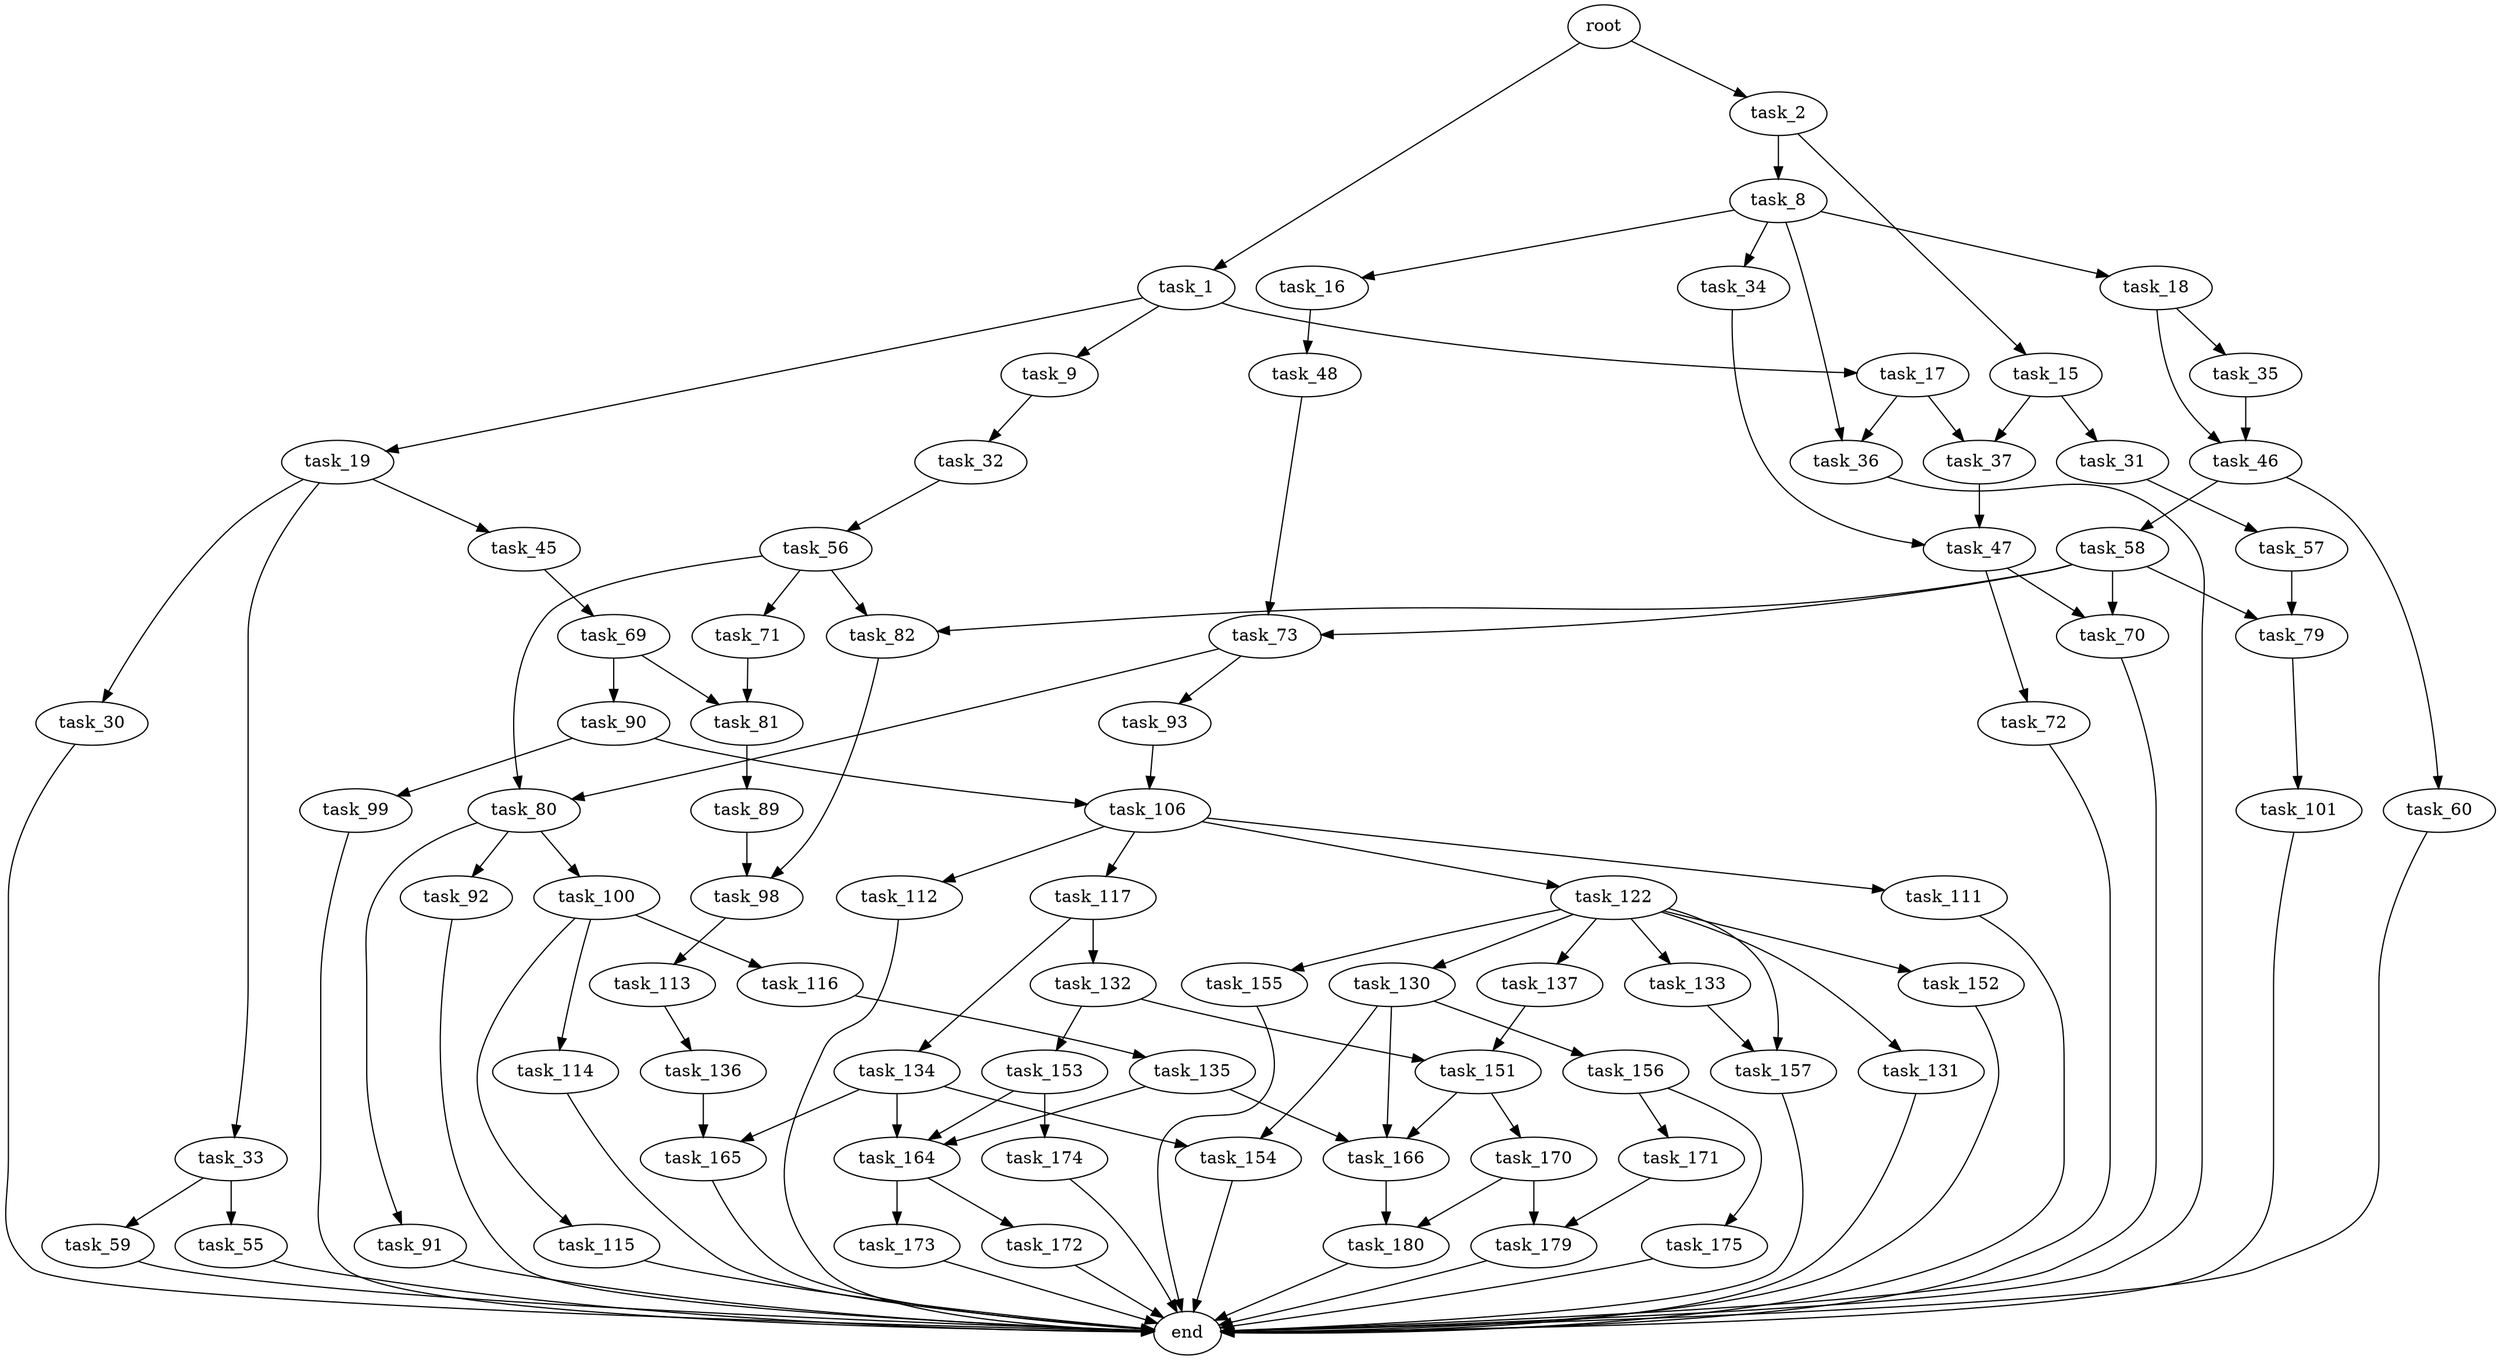 digraph G {
  root [size="0.000000"];
  task_1 [size="84024783461.000000"];
  task_2 [size="68719476736.000000"];
  task_9 [size="1915020635.000000"];
  task_17 [size="14160215808.000000"];
  task_19 [size="782757789696.000000"];
  task_8 [size="11803175169.000000"];
  task_15 [size="6564557654.000000"];
  task_16 [size="23931639757.000000"];
  task_18 [size="28961848752.000000"];
  task_34 [size="700670431763.000000"];
  task_36 [size="89125224660.000000"];
  task_32 [size="20089645027.000000"];
  task_31 [size="68719476736.000000"];
  task_37 [size="368293445632.000000"];
  task_48 [size="175104108556.000000"];
  task_35 [size="204486444533.000000"];
  task_46 [size="231928233984.000000"];
  task_30 [size="28499818776.000000"];
  task_33 [size="68719476736.000000"];
  task_45 [size="134217728000.000000"];
  end [size="0.000000"];
  task_57 [size="7626481556.000000"];
  task_56 [size="8589934592.000000"];
  task_55 [size="30535365522.000000"];
  task_59 [size="228149148408.000000"];
  task_47 [size="28991029248.000000"];
  task_69 [size="8589934592.000000"];
  task_58 [size="727870824597.000000"];
  task_60 [size="16119292488.000000"];
  task_70 [size="782757789696.000000"];
  task_72 [size="10938872277.000000"];
  task_73 [size="515294251742.000000"];
  task_71 [size="782757789696.000000"];
  task_80 [size="231928233984.000000"];
  task_82 [size="231928233984.000000"];
  task_79 [size="68719476736.000000"];
  task_81 [size="1073741824000.000000"];
  task_90 [size="560400312798.000000"];
  task_93 [size="549755813888.000000"];
  task_101 [size="231928233984.000000"];
  task_91 [size="68719476736.000000"];
  task_92 [size="68719476736.000000"];
  task_100 [size="271577247640.000000"];
  task_89 [size="134217728000.000000"];
  task_98 [size="564109669992.000000"];
  task_99 [size="98486994188.000000"];
  task_106 [size="92023144104.000000"];
  task_113 [size="284434046548.000000"];
  task_114 [size="237192147798.000000"];
  task_115 [size="8589934592.000000"];
  task_116 [size="32871337062.000000"];
  task_111 [size="368293445632.000000"];
  task_112 [size="9532431171.000000"];
  task_117 [size="8882251775.000000"];
  task_122 [size="545586927279.000000"];
  task_136 [size="8589934592.000000"];
  task_135 [size="1167458382.000000"];
  task_132 [size="782757789696.000000"];
  task_134 [size="368293445632.000000"];
  task_130 [size="1073741824000.000000"];
  task_131 [size="395812912921.000000"];
  task_133 [size="8589934592.000000"];
  task_137 [size="298576016492.000000"];
  task_152 [size="966568328.000000"];
  task_155 [size="782757789696.000000"];
  task_157 [size="1394203226724.000000"];
  task_154 [size="125173644144.000000"];
  task_156 [size="65621881190.000000"];
  task_166 [size="1654091822.000000"];
  task_151 [size="164503356016.000000"];
  task_153 [size="1977623565.000000"];
  task_164 [size="36455345288.000000"];
  task_165 [size="68719476736.000000"];
  task_170 [size="150245607732.000000"];
  task_174 [size="1073741824000.000000"];
  task_171 [size="226355787050.000000"];
  task_175 [size="317984987120.000000"];
  task_172 [size="14870005714.000000"];
  task_173 [size="967260736663.000000"];
  task_180 [size="661366174396.000000"];
  task_179 [size="368293445632.000000"];

  root -> task_1 [size="1.000000"];
  root -> task_2 [size="1.000000"];
  task_1 -> task_9 [size="301989888.000000"];
  task_1 -> task_17 [size="301989888.000000"];
  task_1 -> task_19 [size="301989888.000000"];
  task_2 -> task_8 [size="134217728.000000"];
  task_2 -> task_15 [size="134217728.000000"];
  task_9 -> task_32 [size="33554432.000000"];
  task_17 -> task_36 [size="536870912.000000"];
  task_17 -> task_37 [size="536870912.000000"];
  task_19 -> task_30 [size="679477248.000000"];
  task_19 -> task_33 [size="679477248.000000"];
  task_19 -> task_45 [size="679477248.000000"];
  task_8 -> task_16 [size="411041792.000000"];
  task_8 -> task_18 [size="411041792.000000"];
  task_8 -> task_34 [size="411041792.000000"];
  task_8 -> task_36 [size="411041792.000000"];
  task_15 -> task_31 [size="134217728.000000"];
  task_15 -> task_37 [size="134217728.000000"];
  task_16 -> task_48 [size="33554432.000000"];
  task_18 -> task_35 [size="536870912.000000"];
  task_18 -> task_46 [size="536870912.000000"];
  task_34 -> task_47 [size="679477248.000000"];
  task_36 -> end [size="1.000000"];
  task_32 -> task_56 [size="411041792.000000"];
  task_31 -> task_57 [size="134217728.000000"];
  task_37 -> task_47 [size="411041792.000000"];
  task_48 -> task_73 [size="536870912.000000"];
  task_35 -> task_46 [size="679477248.000000"];
  task_46 -> task_58 [size="301989888.000000"];
  task_46 -> task_60 [size="301989888.000000"];
  task_30 -> end [size="1.000000"];
  task_33 -> task_55 [size="134217728.000000"];
  task_33 -> task_59 [size="134217728.000000"];
  task_45 -> task_69 [size="209715200.000000"];
  task_57 -> task_79 [size="134217728.000000"];
  task_56 -> task_71 [size="33554432.000000"];
  task_56 -> task_80 [size="33554432.000000"];
  task_56 -> task_82 [size="33554432.000000"];
  task_55 -> end [size="1.000000"];
  task_59 -> end [size="1.000000"];
  task_47 -> task_70 [size="75497472.000000"];
  task_47 -> task_72 [size="75497472.000000"];
  task_69 -> task_81 [size="33554432.000000"];
  task_69 -> task_90 [size="33554432.000000"];
  task_58 -> task_70 [size="679477248.000000"];
  task_58 -> task_73 [size="679477248.000000"];
  task_58 -> task_79 [size="679477248.000000"];
  task_58 -> task_82 [size="679477248.000000"];
  task_60 -> end [size="1.000000"];
  task_70 -> end [size="1.000000"];
  task_72 -> end [size="1.000000"];
  task_73 -> task_80 [size="679477248.000000"];
  task_73 -> task_93 [size="679477248.000000"];
  task_71 -> task_81 [size="679477248.000000"];
  task_80 -> task_91 [size="301989888.000000"];
  task_80 -> task_92 [size="301989888.000000"];
  task_80 -> task_100 [size="301989888.000000"];
  task_82 -> task_98 [size="301989888.000000"];
  task_79 -> task_101 [size="134217728.000000"];
  task_81 -> task_89 [size="838860800.000000"];
  task_90 -> task_99 [size="411041792.000000"];
  task_90 -> task_106 [size="411041792.000000"];
  task_93 -> task_106 [size="536870912.000000"];
  task_101 -> end [size="1.000000"];
  task_91 -> end [size="1.000000"];
  task_92 -> end [size="1.000000"];
  task_100 -> task_114 [size="209715200.000000"];
  task_100 -> task_115 [size="209715200.000000"];
  task_100 -> task_116 [size="209715200.000000"];
  task_89 -> task_98 [size="209715200.000000"];
  task_98 -> task_113 [size="838860800.000000"];
  task_99 -> end [size="1.000000"];
  task_106 -> task_111 [size="134217728.000000"];
  task_106 -> task_112 [size="134217728.000000"];
  task_106 -> task_117 [size="134217728.000000"];
  task_106 -> task_122 [size="134217728.000000"];
  task_113 -> task_136 [size="209715200.000000"];
  task_114 -> end [size="1.000000"];
  task_115 -> end [size="1.000000"];
  task_116 -> task_135 [size="33554432.000000"];
  task_111 -> end [size="1.000000"];
  task_112 -> end [size="1.000000"];
  task_117 -> task_132 [size="301989888.000000"];
  task_117 -> task_134 [size="301989888.000000"];
  task_122 -> task_130 [size="838860800.000000"];
  task_122 -> task_131 [size="838860800.000000"];
  task_122 -> task_133 [size="838860800.000000"];
  task_122 -> task_137 [size="838860800.000000"];
  task_122 -> task_152 [size="838860800.000000"];
  task_122 -> task_155 [size="838860800.000000"];
  task_122 -> task_157 [size="838860800.000000"];
  task_136 -> task_165 [size="33554432.000000"];
  task_135 -> task_164 [size="33554432.000000"];
  task_135 -> task_166 [size="33554432.000000"];
  task_132 -> task_151 [size="679477248.000000"];
  task_132 -> task_153 [size="679477248.000000"];
  task_134 -> task_154 [size="411041792.000000"];
  task_134 -> task_164 [size="411041792.000000"];
  task_134 -> task_165 [size="411041792.000000"];
  task_130 -> task_154 [size="838860800.000000"];
  task_130 -> task_156 [size="838860800.000000"];
  task_130 -> task_166 [size="838860800.000000"];
  task_131 -> end [size="1.000000"];
  task_133 -> task_157 [size="33554432.000000"];
  task_137 -> task_151 [size="209715200.000000"];
  task_152 -> end [size="1.000000"];
  task_155 -> end [size="1.000000"];
  task_157 -> end [size="1.000000"];
  task_154 -> end [size="1.000000"];
  task_156 -> task_171 [size="209715200.000000"];
  task_156 -> task_175 [size="209715200.000000"];
  task_166 -> task_180 [size="134217728.000000"];
  task_151 -> task_166 [size="411041792.000000"];
  task_151 -> task_170 [size="411041792.000000"];
  task_153 -> task_164 [size="33554432.000000"];
  task_153 -> task_174 [size="33554432.000000"];
  task_164 -> task_172 [size="838860800.000000"];
  task_164 -> task_173 [size="838860800.000000"];
  task_165 -> end [size="1.000000"];
  task_170 -> task_179 [size="134217728.000000"];
  task_170 -> task_180 [size="134217728.000000"];
  task_174 -> end [size="1.000000"];
  task_171 -> task_179 [size="209715200.000000"];
  task_175 -> end [size="1.000000"];
  task_172 -> end [size="1.000000"];
  task_173 -> end [size="1.000000"];
  task_180 -> end [size="1.000000"];
  task_179 -> end [size="1.000000"];
}
